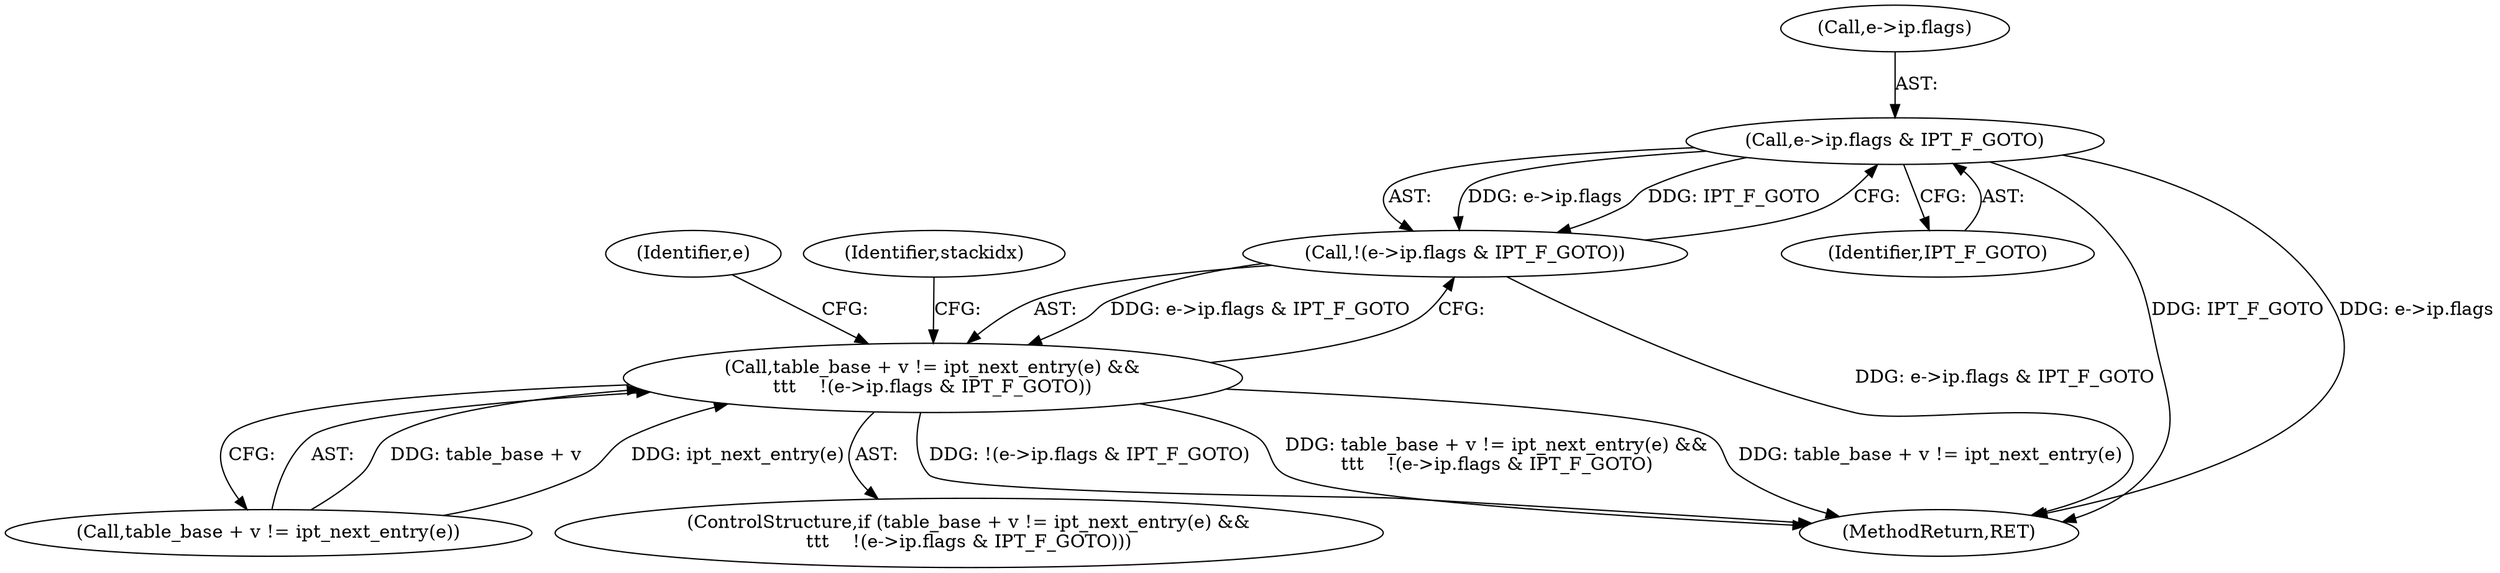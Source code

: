 digraph "0_linux_57ebd808a97d7c5b1e1afb937c2db22beba3c1f8_0@pointer" {
"1000431" [label="(Call,e->ip.flags & IPT_F_GOTO)"];
"1000430" [label="(Call,!(e->ip.flags & IPT_F_GOTO))"];
"1000423" [label="(Call,table_base + v != ipt_next_entry(e) &&\n\t\t\t    !(e->ip.flags & IPT_F_GOTO))"];
"1000437" [label="(Identifier,IPT_F_GOTO)"];
"1000423" [label="(Call,table_base + v != ipt_next_entry(e) &&\n\t\t\t    !(e->ip.flags & IPT_F_GOTO))"];
"1000432" [label="(Call,e->ip.flags)"];
"1000431" [label="(Call,e->ip.flags & IPT_F_GOTO)"];
"1000430" [label="(Call,!(e->ip.flags & IPT_F_GOTO))"];
"1000458" [label="(Identifier,e)"];
"1000422" [label="(ControlStructure,if (table_base + v != ipt_next_entry(e) &&\n\t\t\t    !(e->ip.flags & IPT_F_GOTO)))"];
"1000442" [label="(Identifier,stackidx)"];
"1000519" [label="(MethodReturn,RET)"];
"1000424" [label="(Call,table_base + v != ipt_next_entry(e))"];
"1000431" -> "1000430"  [label="AST: "];
"1000431" -> "1000437"  [label="CFG: "];
"1000432" -> "1000431"  [label="AST: "];
"1000437" -> "1000431"  [label="AST: "];
"1000430" -> "1000431"  [label="CFG: "];
"1000431" -> "1000519"  [label="DDG: IPT_F_GOTO"];
"1000431" -> "1000519"  [label="DDG: e->ip.flags"];
"1000431" -> "1000430"  [label="DDG: e->ip.flags"];
"1000431" -> "1000430"  [label="DDG: IPT_F_GOTO"];
"1000430" -> "1000423"  [label="AST: "];
"1000423" -> "1000430"  [label="CFG: "];
"1000430" -> "1000519"  [label="DDG: e->ip.flags & IPT_F_GOTO"];
"1000430" -> "1000423"  [label="DDG: e->ip.flags & IPT_F_GOTO"];
"1000423" -> "1000422"  [label="AST: "];
"1000423" -> "1000424"  [label="CFG: "];
"1000424" -> "1000423"  [label="AST: "];
"1000442" -> "1000423"  [label="CFG: "];
"1000458" -> "1000423"  [label="CFG: "];
"1000423" -> "1000519"  [label="DDG: table_base + v != ipt_next_entry(e) &&\n\t\t\t    !(e->ip.flags & IPT_F_GOTO)"];
"1000423" -> "1000519"  [label="DDG: table_base + v != ipt_next_entry(e)"];
"1000423" -> "1000519"  [label="DDG: !(e->ip.flags & IPT_F_GOTO)"];
"1000424" -> "1000423"  [label="DDG: table_base + v"];
"1000424" -> "1000423"  [label="DDG: ipt_next_entry(e)"];
}
